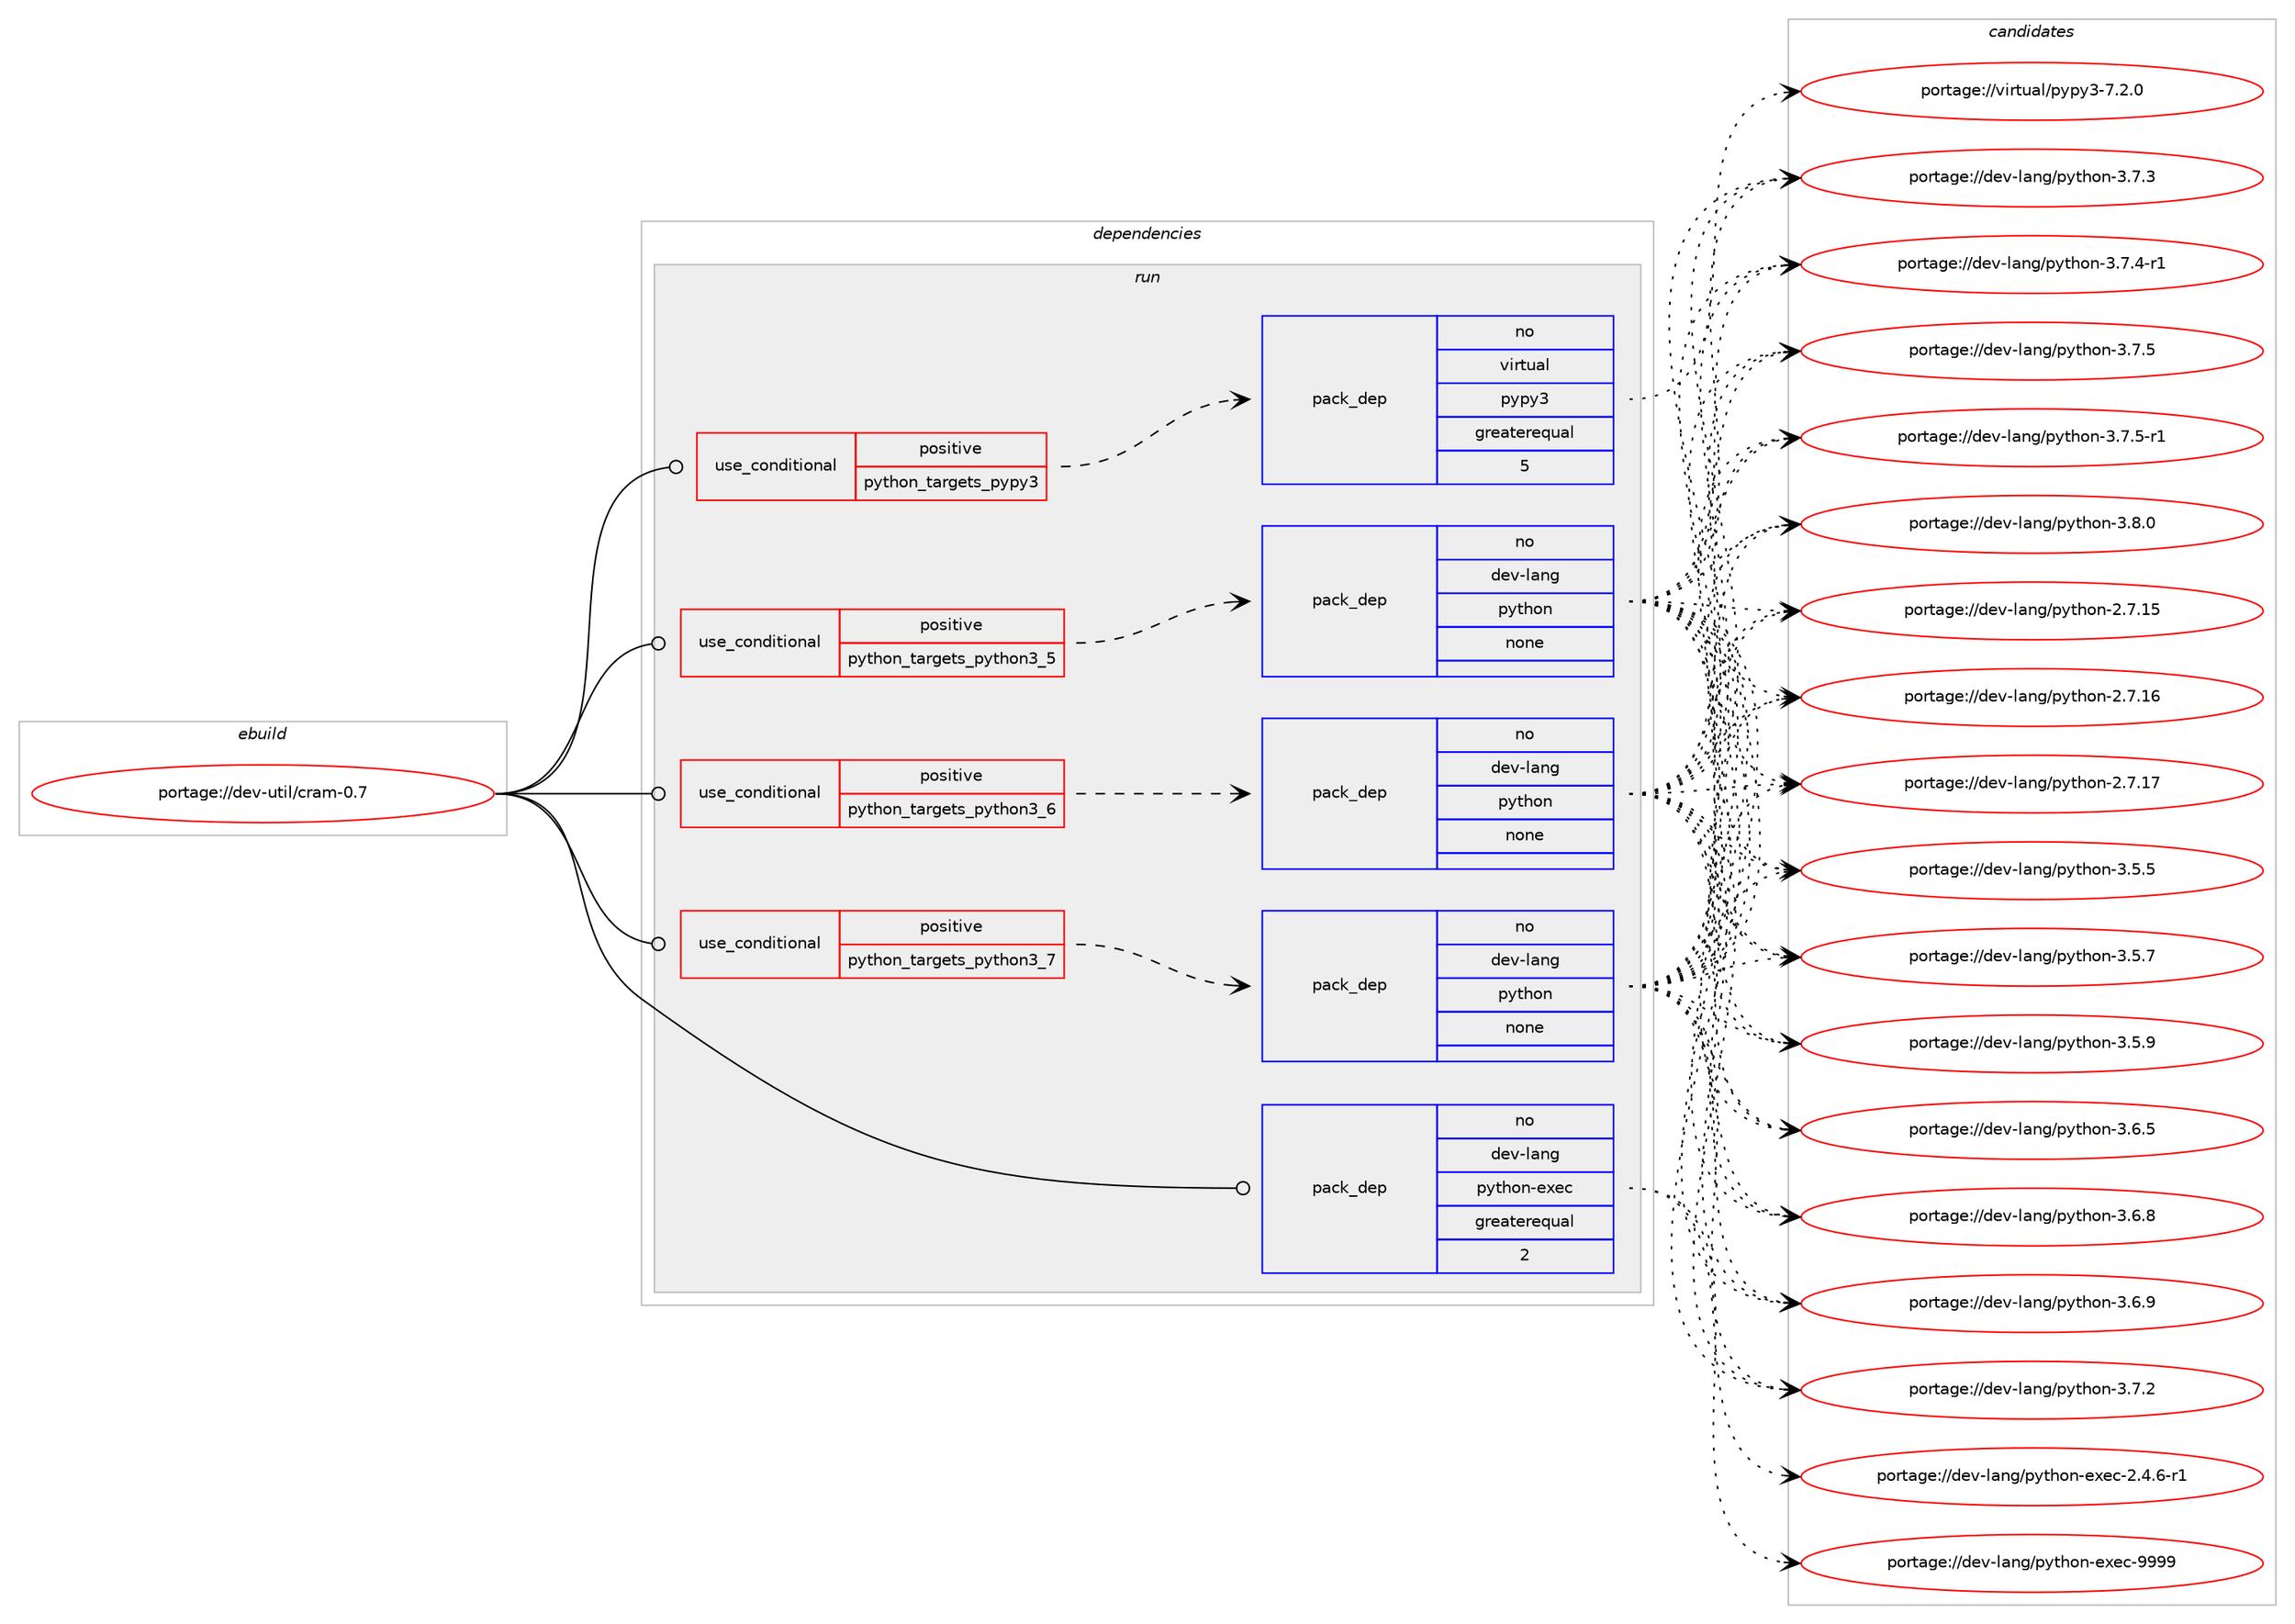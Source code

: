 digraph prolog {

# *************
# Graph options
# *************

newrank=true;
concentrate=true;
compound=true;
graph [rankdir=LR,fontname=Helvetica,fontsize=10,ranksep=1.5];#, ranksep=2.5, nodesep=0.2];
edge  [arrowhead=vee];
node  [fontname=Helvetica,fontsize=10];

# **********
# The ebuild
# **********

subgraph cluster_leftcol {
color=gray;
rank=same;
label=<<i>ebuild</i>>;
id [label="portage://dev-util/cram-0.7", color=red, width=4, href="../dev-util/cram-0.7.svg"];
}

# ****************
# The dependencies
# ****************

subgraph cluster_midcol {
color=gray;
label=<<i>dependencies</i>>;
subgraph cluster_compile {
fillcolor="#eeeeee";
style=filled;
label=<<i>compile</i>>;
}
subgraph cluster_compileandrun {
fillcolor="#eeeeee";
style=filled;
label=<<i>compile and run</i>>;
}
subgraph cluster_run {
fillcolor="#eeeeee";
style=filled;
label=<<i>run</i>>;
subgraph cond70702 {
dependency260644 [label=<<TABLE BORDER="0" CELLBORDER="1" CELLSPACING="0" CELLPADDING="4"><TR><TD ROWSPAN="3" CELLPADDING="10">use_conditional</TD></TR><TR><TD>positive</TD></TR><TR><TD>python_targets_pypy3</TD></TR></TABLE>>, shape=none, color=red];
subgraph pack186304 {
dependency260645 [label=<<TABLE BORDER="0" CELLBORDER="1" CELLSPACING="0" CELLPADDING="4" WIDTH="220"><TR><TD ROWSPAN="6" CELLPADDING="30">pack_dep</TD></TR><TR><TD WIDTH="110">no</TD></TR><TR><TD>virtual</TD></TR><TR><TD>pypy3</TD></TR><TR><TD>greaterequal</TD></TR><TR><TD>5</TD></TR></TABLE>>, shape=none, color=blue];
}
dependency260644:e -> dependency260645:w [weight=20,style="dashed",arrowhead="vee"];
}
id:e -> dependency260644:w [weight=20,style="solid",arrowhead="odot"];
subgraph cond70703 {
dependency260646 [label=<<TABLE BORDER="0" CELLBORDER="1" CELLSPACING="0" CELLPADDING="4"><TR><TD ROWSPAN="3" CELLPADDING="10">use_conditional</TD></TR><TR><TD>positive</TD></TR><TR><TD>python_targets_python3_5</TD></TR></TABLE>>, shape=none, color=red];
subgraph pack186305 {
dependency260647 [label=<<TABLE BORDER="0" CELLBORDER="1" CELLSPACING="0" CELLPADDING="4" WIDTH="220"><TR><TD ROWSPAN="6" CELLPADDING="30">pack_dep</TD></TR><TR><TD WIDTH="110">no</TD></TR><TR><TD>dev-lang</TD></TR><TR><TD>python</TD></TR><TR><TD>none</TD></TR><TR><TD></TD></TR></TABLE>>, shape=none, color=blue];
}
dependency260646:e -> dependency260647:w [weight=20,style="dashed",arrowhead="vee"];
}
id:e -> dependency260646:w [weight=20,style="solid",arrowhead="odot"];
subgraph cond70704 {
dependency260648 [label=<<TABLE BORDER="0" CELLBORDER="1" CELLSPACING="0" CELLPADDING="4"><TR><TD ROWSPAN="3" CELLPADDING="10">use_conditional</TD></TR><TR><TD>positive</TD></TR><TR><TD>python_targets_python3_6</TD></TR></TABLE>>, shape=none, color=red];
subgraph pack186306 {
dependency260649 [label=<<TABLE BORDER="0" CELLBORDER="1" CELLSPACING="0" CELLPADDING="4" WIDTH="220"><TR><TD ROWSPAN="6" CELLPADDING="30">pack_dep</TD></TR><TR><TD WIDTH="110">no</TD></TR><TR><TD>dev-lang</TD></TR><TR><TD>python</TD></TR><TR><TD>none</TD></TR><TR><TD></TD></TR></TABLE>>, shape=none, color=blue];
}
dependency260648:e -> dependency260649:w [weight=20,style="dashed",arrowhead="vee"];
}
id:e -> dependency260648:w [weight=20,style="solid",arrowhead="odot"];
subgraph cond70705 {
dependency260650 [label=<<TABLE BORDER="0" CELLBORDER="1" CELLSPACING="0" CELLPADDING="4"><TR><TD ROWSPAN="3" CELLPADDING="10">use_conditional</TD></TR><TR><TD>positive</TD></TR><TR><TD>python_targets_python3_7</TD></TR></TABLE>>, shape=none, color=red];
subgraph pack186307 {
dependency260651 [label=<<TABLE BORDER="0" CELLBORDER="1" CELLSPACING="0" CELLPADDING="4" WIDTH="220"><TR><TD ROWSPAN="6" CELLPADDING="30">pack_dep</TD></TR><TR><TD WIDTH="110">no</TD></TR><TR><TD>dev-lang</TD></TR><TR><TD>python</TD></TR><TR><TD>none</TD></TR><TR><TD></TD></TR></TABLE>>, shape=none, color=blue];
}
dependency260650:e -> dependency260651:w [weight=20,style="dashed",arrowhead="vee"];
}
id:e -> dependency260650:w [weight=20,style="solid",arrowhead="odot"];
subgraph pack186308 {
dependency260652 [label=<<TABLE BORDER="0" CELLBORDER="1" CELLSPACING="0" CELLPADDING="4" WIDTH="220"><TR><TD ROWSPAN="6" CELLPADDING="30">pack_dep</TD></TR><TR><TD WIDTH="110">no</TD></TR><TR><TD>dev-lang</TD></TR><TR><TD>python-exec</TD></TR><TR><TD>greaterequal</TD></TR><TR><TD>2</TD></TR></TABLE>>, shape=none, color=blue];
}
id:e -> dependency260652:w [weight=20,style="solid",arrowhead="odot"];
}
}

# **************
# The candidates
# **************

subgraph cluster_choices {
rank=same;
color=gray;
label=<<i>candidates</i>>;

subgraph choice186304 {
color=black;
nodesep=1;
choiceportage118105114116117971084711212111212151455546504648 [label="portage://virtual/pypy3-7.2.0", color=red, width=4,href="../virtual/pypy3-7.2.0.svg"];
dependency260645:e -> choiceportage118105114116117971084711212111212151455546504648:w [style=dotted,weight="100"];
}
subgraph choice186305 {
color=black;
nodesep=1;
choiceportage10010111845108971101034711212111610411111045504655464953 [label="portage://dev-lang/python-2.7.15", color=red, width=4,href="../dev-lang/python-2.7.15.svg"];
choiceportage10010111845108971101034711212111610411111045504655464954 [label="portage://dev-lang/python-2.7.16", color=red, width=4,href="../dev-lang/python-2.7.16.svg"];
choiceportage10010111845108971101034711212111610411111045504655464955 [label="portage://dev-lang/python-2.7.17", color=red, width=4,href="../dev-lang/python-2.7.17.svg"];
choiceportage100101118451089711010347112121116104111110455146534653 [label="portage://dev-lang/python-3.5.5", color=red, width=4,href="../dev-lang/python-3.5.5.svg"];
choiceportage100101118451089711010347112121116104111110455146534655 [label="portage://dev-lang/python-3.5.7", color=red, width=4,href="../dev-lang/python-3.5.7.svg"];
choiceportage100101118451089711010347112121116104111110455146534657 [label="portage://dev-lang/python-3.5.9", color=red, width=4,href="../dev-lang/python-3.5.9.svg"];
choiceportage100101118451089711010347112121116104111110455146544653 [label="portage://dev-lang/python-3.6.5", color=red, width=4,href="../dev-lang/python-3.6.5.svg"];
choiceportage100101118451089711010347112121116104111110455146544656 [label="portage://dev-lang/python-3.6.8", color=red, width=4,href="../dev-lang/python-3.6.8.svg"];
choiceportage100101118451089711010347112121116104111110455146544657 [label="portage://dev-lang/python-3.6.9", color=red, width=4,href="../dev-lang/python-3.6.9.svg"];
choiceportage100101118451089711010347112121116104111110455146554650 [label="portage://dev-lang/python-3.7.2", color=red, width=4,href="../dev-lang/python-3.7.2.svg"];
choiceportage100101118451089711010347112121116104111110455146554651 [label="portage://dev-lang/python-3.7.3", color=red, width=4,href="../dev-lang/python-3.7.3.svg"];
choiceportage1001011184510897110103471121211161041111104551465546524511449 [label="portage://dev-lang/python-3.7.4-r1", color=red, width=4,href="../dev-lang/python-3.7.4-r1.svg"];
choiceportage100101118451089711010347112121116104111110455146554653 [label="portage://dev-lang/python-3.7.5", color=red, width=4,href="../dev-lang/python-3.7.5.svg"];
choiceportage1001011184510897110103471121211161041111104551465546534511449 [label="portage://dev-lang/python-3.7.5-r1", color=red, width=4,href="../dev-lang/python-3.7.5-r1.svg"];
choiceportage100101118451089711010347112121116104111110455146564648 [label="portage://dev-lang/python-3.8.0", color=red, width=4,href="../dev-lang/python-3.8.0.svg"];
dependency260647:e -> choiceportage10010111845108971101034711212111610411111045504655464953:w [style=dotted,weight="100"];
dependency260647:e -> choiceportage10010111845108971101034711212111610411111045504655464954:w [style=dotted,weight="100"];
dependency260647:e -> choiceportage10010111845108971101034711212111610411111045504655464955:w [style=dotted,weight="100"];
dependency260647:e -> choiceportage100101118451089711010347112121116104111110455146534653:w [style=dotted,weight="100"];
dependency260647:e -> choiceportage100101118451089711010347112121116104111110455146534655:w [style=dotted,weight="100"];
dependency260647:e -> choiceportage100101118451089711010347112121116104111110455146534657:w [style=dotted,weight="100"];
dependency260647:e -> choiceportage100101118451089711010347112121116104111110455146544653:w [style=dotted,weight="100"];
dependency260647:e -> choiceportage100101118451089711010347112121116104111110455146544656:w [style=dotted,weight="100"];
dependency260647:e -> choiceportage100101118451089711010347112121116104111110455146544657:w [style=dotted,weight="100"];
dependency260647:e -> choiceportage100101118451089711010347112121116104111110455146554650:w [style=dotted,weight="100"];
dependency260647:e -> choiceportage100101118451089711010347112121116104111110455146554651:w [style=dotted,weight="100"];
dependency260647:e -> choiceportage1001011184510897110103471121211161041111104551465546524511449:w [style=dotted,weight="100"];
dependency260647:e -> choiceportage100101118451089711010347112121116104111110455146554653:w [style=dotted,weight="100"];
dependency260647:e -> choiceportage1001011184510897110103471121211161041111104551465546534511449:w [style=dotted,weight="100"];
dependency260647:e -> choiceportage100101118451089711010347112121116104111110455146564648:w [style=dotted,weight="100"];
}
subgraph choice186306 {
color=black;
nodesep=1;
choiceportage10010111845108971101034711212111610411111045504655464953 [label="portage://dev-lang/python-2.7.15", color=red, width=4,href="../dev-lang/python-2.7.15.svg"];
choiceportage10010111845108971101034711212111610411111045504655464954 [label="portage://dev-lang/python-2.7.16", color=red, width=4,href="../dev-lang/python-2.7.16.svg"];
choiceportage10010111845108971101034711212111610411111045504655464955 [label="portage://dev-lang/python-2.7.17", color=red, width=4,href="../dev-lang/python-2.7.17.svg"];
choiceportage100101118451089711010347112121116104111110455146534653 [label="portage://dev-lang/python-3.5.5", color=red, width=4,href="../dev-lang/python-3.5.5.svg"];
choiceportage100101118451089711010347112121116104111110455146534655 [label="portage://dev-lang/python-3.5.7", color=red, width=4,href="../dev-lang/python-3.5.7.svg"];
choiceportage100101118451089711010347112121116104111110455146534657 [label="portage://dev-lang/python-3.5.9", color=red, width=4,href="../dev-lang/python-3.5.9.svg"];
choiceportage100101118451089711010347112121116104111110455146544653 [label="portage://dev-lang/python-3.6.5", color=red, width=4,href="../dev-lang/python-3.6.5.svg"];
choiceportage100101118451089711010347112121116104111110455146544656 [label="portage://dev-lang/python-3.6.8", color=red, width=4,href="../dev-lang/python-3.6.8.svg"];
choiceportage100101118451089711010347112121116104111110455146544657 [label="portage://dev-lang/python-3.6.9", color=red, width=4,href="../dev-lang/python-3.6.9.svg"];
choiceportage100101118451089711010347112121116104111110455146554650 [label="portage://dev-lang/python-3.7.2", color=red, width=4,href="../dev-lang/python-3.7.2.svg"];
choiceportage100101118451089711010347112121116104111110455146554651 [label="portage://dev-lang/python-3.7.3", color=red, width=4,href="../dev-lang/python-3.7.3.svg"];
choiceportage1001011184510897110103471121211161041111104551465546524511449 [label="portage://dev-lang/python-3.7.4-r1", color=red, width=4,href="../dev-lang/python-3.7.4-r1.svg"];
choiceportage100101118451089711010347112121116104111110455146554653 [label="portage://dev-lang/python-3.7.5", color=red, width=4,href="../dev-lang/python-3.7.5.svg"];
choiceportage1001011184510897110103471121211161041111104551465546534511449 [label="portage://dev-lang/python-3.7.5-r1", color=red, width=4,href="../dev-lang/python-3.7.5-r1.svg"];
choiceportage100101118451089711010347112121116104111110455146564648 [label="portage://dev-lang/python-3.8.0", color=red, width=4,href="../dev-lang/python-3.8.0.svg"];
dependency260649:e -> choiceportage10010111845108971101034711212111610411111045504655464953:w [style=dotted,weight="100"];
dependency260649:e -> choiceportage10010111845108971101034711212111610411111045504655464954:w [style=dotted,weight="100"];
dependency260649:e -> choiceportage10010111845108971101034711212111610411111045504655464955:w [style=dotted,weight="100"];
dependency260649:e -> choiceportage100101118451089711010347112121116104111110455146534653:w [style=dotted,weight="100"];
dependency260649:e -> choiceportage100101118451089711010347112121116104111110455146534655:w [style=dotted,weight="100"];
dependency260649:e -> choiceportage100101118451089711010347112121116104111110455146534657:w [style=dotted,weight="100"];
dependency260649:e -> choiceportage100101118451089711010347112121116104111110455146544653:w [style=dotted,weight="100"];
dependency260649:e -> choiceportage100101118451089711010347112121116104111110455146544656:w [style=dotted,weight="100"];
dependency260649:e -> choiceportage100101118451089711010347112121116104111110455146544657:w [style=dotted,weight="100"];
dependency260649:e -> choiceportage100101118451089711010347112121116104111110455146554650:w [style=dotted,weight="100"];
dependency260649:e -> choiceportage100101118451089711010347112121116104111110455146554651:w [style=dotted,weight="100"];
dependency260649:e -> choiceportage1001011184510897110103471121211161041111104551465546524511449:w [style=dotted,weight="100"];
dependency260649:e -> choiceportage100101118451089711010347112121116104111110455146554653:w [style=dotted,weight="100"];
dependency260649:e -> choiceportage1001011184510897110103471121211161041111104551465546534511449:w [style=dotted,weight="100"];
dependency260649:e -> choiceportage100101118451089711010347112121116104111110455146564648:w [style=dotted,weight="100"];
}
subgraph choice186307 {
color=black;
nodesep=1;
choiceportage10010111845108971101034711212111610411111045504655464953 [label="portage://dev-lang/python-2.7.15", color=red, width=4,href="../dev-lang/python-2.7.15.svg"];
choiceportage10010111845108971101034711212111610411111045504655464954 [label="portage://dev-lang/python-2.7.16", color=red, width=4,href="../dev-lang/python-2.7.16.svg"];
choiceportage10010111845108971101034711212111610411111045504655464955 [label="portage://dev-lang/python-2.7.17", color=red, width=4,href="../dev-lang/python-2.7.17.svg"];
choiceportage100101118451089711010347112121116104111110455146534653 [label="portage://dev-lang/python-3.5.5", color=red, width=4,href="../dev-lang/python-3.5.5.svg"];
choiceportage100101118451089711010347112121116104111110455146534655 [label="portage://dev-lang/python-3.5.7", color=red, width=4,href="../dev-lang/python-3.5.7.svg"];
choiceportage100101118451089711010347112121116104111110455146534657 [label="portage://dev-lang/python-3.5.9", color=red, width=4,href="../dev-lang/python-3.5.9.svg"];
choiceportage100101118451089711010347112121116104111110455146544653 [label="portage://dev-lang/python-3.6.5", color=red, width=4,href="../dev-lang/python-3.6.5.svg"];
choiceportage100101118451089711010347112121116104111110455146544656 [label="portage://dev-lang/python-3.6.8", color=red, width=4,href="../dev-lang/python-3.6.8.svg"];
choiceportage100101118451089711010347112121116104111110455146544657 [label="portage://dev-lang/python-3.6.9", color=red, width=4,href="../dev-lang/python-3.6.9.svg"];
choiceportage100101118451089711010347112121116104111110455146554650 [label="portage://dev-lang/python-3.7.2", color=red, width=4,href="../dev-lang/python-3.7.2.svg"];
choiceportage100101118451089711010347112121116104111110455146554651 [label="portage://dev-lang/python-3.7.3", color=red, width=4,href="../dev-lang/python-3.7.3.svg"];
choiceportage1001011184510897110103471121211161041111104551465546524511449 [label="portage://dev-lang/python-3.7.4-r1", color=red, width=4,href="../dev-lang/python-3.7.4-r1.svg"];
choiceportage100101118451089711010347112121116104111110455146554653 [label="portage://dev-lang/python-3.7.5", color=red, width=4,href="../dev-lang/python-3.7.5.svg"];
choiceportage1001011184510897110103471121211161041111104551465546534511449 [label="portage://dev-lang/python-3.7.5-r1", color=red, width=4,href="../dev-lang/python-3.7.5-r1.svg"];
choiceportage100101118451089711010347112121116104111110455146564648 [label="portage://dev-lang/python-3.8.0", color=red, width=4,href="../dev-lang/python-3.8.0.svg"];
dependency260651:e -> choiceportage10010111845108971101034711212111610411111045504655464953:w [style=dotted,weight="100"];
dependency260651:e -> choiceportage10010111845108971101034711212111610411111045504655464954:w [style=dotted,weight="100"];
dependency260651:e -> choiceportage10010111845108971101034711212111610411111045504655464955:w [style=dotted,weight="100"];
dependency260651:e -> choiceportage100101118451089711010347112121116104111110455146534653:w [style=dotted,weight="100"];
dependency260651:e -> choiceportage100101118451089711010347112121116104111110455146534655:w [style=dotted,weight="100"];
dependency260651:e -> choiceportage100101118451089711010347112121116104111110455146534657:w [style=dotted,weight="100"];
dependency260651:e -> choiceportage100101118451089711010347112121116104111110455146544653:w [style=dotted,weight="100"];
dependency260651:e -> choiceportage100101118451089711010347112121116104111110455146544656:w [style=dotted,weight="100"];
dependency260651:e -> choiceportage100101118451089711010347112121116104111110455146544657:w [style=dotted,weight="100"];
dependency260651:e -> choiceportage100101118451089711010347112121116104111110455146554650:w [style=dotted,weight="100"];
dependency260651:e -> choiceportage100101118451089711010347112121116104111110455146554651:w [style=dotted,weight="100"];
dependency260651:e -> choiceportage1001011184510897110103471121211161041111104551465546524511449:w [style=dotted,weight="100"];
dependency260651:e -> choiceportage100101118451089711010347112121116104111110455146554653:w [style=dotted,weight="100"];
dependency260651:e -> choiceportage1001011184510897110103471121211161041111104551465546534511449:w [style=dotted,weight="100"];
dependency260651:e -> choiceportage100101118451089711010347112121116104111110455146564648:w [style=dotted,weight="100"];
}
subgraph choice186308 {
color=black;
nodesep=1;
choiceportage10010111845108971101034711212111610411111045101120101994550465246544511449 [label="portage://dev-lang/python-exec-2.4.6-r1", color=red, width=4,href="../dev-lang/python-exec-2.4.6-r1.svg"];
choiceportage10010111845108971101034711212111610411111045101120101994557575757 [label="portage://dev-lang/python-exec-9999", color=red, width=4,href="../dev-lang/python-exec-9999.svg"];
dependency260652:e -> choiceportage10010111845108971101034711212111610411111045101120101994550465246544511449:w [style=dotted,weight="100"];
dependency260652:e -> choiceportage10010111845108971101034711212111610411111045101120101994557575757:w [style=dotted,weight="100"];
}
}

}
